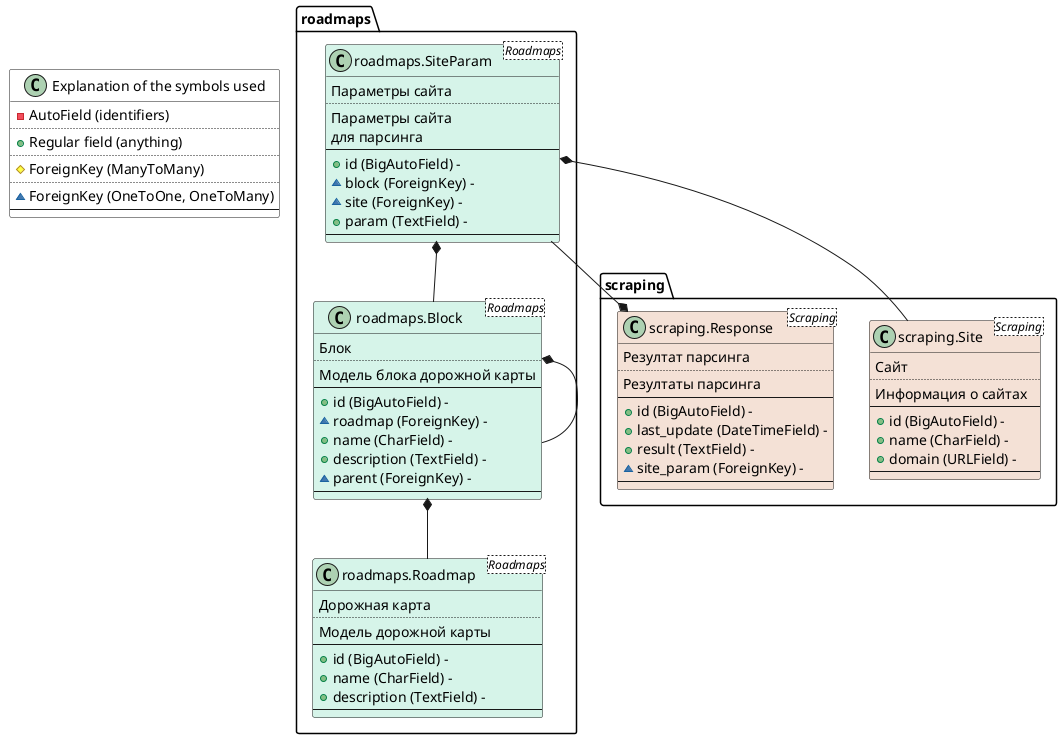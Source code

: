 @startuml

    class "Explanation of the symbols used" as DESCRIPTION #FFF {
    - AutoField (identifiers)
    ..
    + Regular field (anything)
    ..
    # ForeignKey (ManyToMany)
    ..
    ~ ForeignKey (OneToOne, OneToMany)
    --
}


class "roadmaps.Block <Roadmaps>" as roadmaps.Block #d6f4e9 {
    Блок
    ..
    Модель блока дорожной карты
    --
    + id (BigAutoField) - 
    ~ roadmap (ForeignKey) - 
    + name (CharField) - 
    + description (TextField) - 
    ~ parent (ForeignKey) - 
    --
}
roadmaps.Block *-- roadmaps.Roadmap
roadmaps.Block *-- roadmaps.Block


class "roadmaps.Roadmap <Roadmaps>" as roadmaps.Roadmap #d6f4e9 {
    Дорожная карта
    ..
    Модель дорожной карты
    --
    + id (BigAutoField) - 
    + name (CharField) - 
    + description (TextField) - 
    --
}


class "roadmaps.SiteParam <Roadmaps>" as roadmaps.SiteParam #d6f4e9 {
    Параметры сайта
    ..
    Параметры сайта
    для парсинга
    --
    + id (BigAutoField) - 
    ~ block (ForeignKey) - 
    ~ site (ForeignKey) - 
    + param (TextField) - 
    --
}
roadmaps.SiteParam *-- roadmaps.Block
roadmaps.SiteParam *-- scraping.Site


class "scraping.Response <Scraping>" as scraping.Response #f4e1d6 {
    Резултат парсинга
    ..
    Резултаты парсинга
    --
    + id (BigAutoField) - 
    + last_update (DateTimeField) - 
    + result (TextField) - 
    ~ site_param (ForeignKey) - 
    --
}
scraping.Response *-- roadmaps.SiteParam


class "scraping.Site <Scraping>" as scraping.Site #f4e1d6 {
    Сайт
    ..
    Информация о сайтах
    --
    + id (BigAutoField) - 
    + name (CharField) - 
    + domain (URLField) - 
    --
}


@enduml
